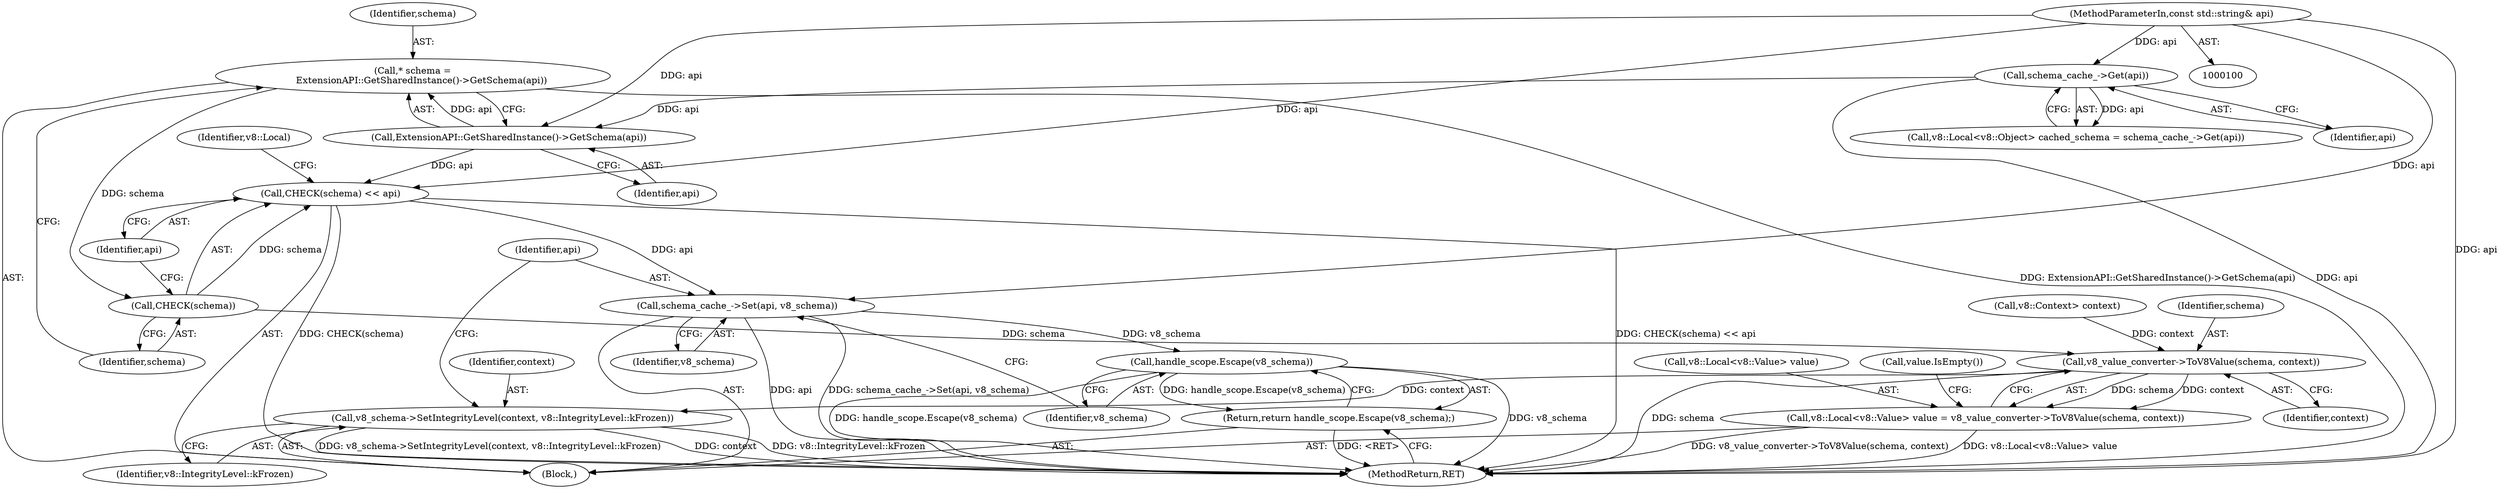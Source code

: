 digraph "0_Chrome_5fb2548448bd1b76a59d941b729d7a7f90d53bc8@pointer" {
"1000137" [label="(Call,* schema =\n      ExtensionAPI::GetSharedInstance()->GetSchema(api))"];
"1000139" [label="(Call,ExtensionAPI::GetSharedInstance()->GetSchema(api))"];
"1000114" [label="(Call,schema_cache_->Get(api))"];
"1000101" [label="(MethodParameterIn,const std::string& api)"];
"1000142" [label="(Call,CHECK(schema))"];
"1000141" [label="(Call,CHECK(schema) << api)"];
"1000161" [label="(Call,schema_cache_->Set(api, v8_schema))"];
"1000165" [label="(Call,handle_scope.Escape(v8_schema))"];
"1000164" [label="(Return,return handle_scope.Escape(v8_schema);)"];
"1000152" [label="(Call,v8_value_converter->ToV8Value(schema, context))"];
"1000146" [label="(Call,v8::Local<v8::Value> value = v8_value_converter->ToV8Value(schema, context))"];
"1000158" [label="(Call,v8_schema->SetIntegrityLevel(context, v8::IntegrityLevel::kFrozen))"];
"1000146" [label="(Call,v8::Local<v8::Value> value = v8_value_converter->ToV8Value(schema, context))"];
"1000154" [label="(Identifier,context)"];
"1000139" [label="(Call,ExtensionAPI::GetSharedInstance()->GetSchema(api))"];
"1000115" [label="(Identifier,api)"];
"1000138" [label="(Identifier,schema)"];
"1000114" [label="(Call,schema_cache_->Get(api))"];
"1000137" [label="(Call,* schema =\n      ExtensionAPI::GetSharedInstance()->GetSchema(api))"];
"1000141" [label="(Call,CHECK(schema) << api)"];
"1000163" [label="(Identifier,v8_schema)"];
"1000162" [label="(Identifier,api)"];
"1000157" [label="(Call,value.IsEmpty())"];
"1000148" [label="(Identifier,v8::Local)"];
"1000166" [label="(Identifier,v8_schema)"];
"1000160" [label="(Identifier,v8::IntegrityLevel::kFrozen)"];
"1000144" [label="(Identifier,api)"];
"1000152" [label="(Call,v8_value_converter->ToV8Value(schema, context))"];
"1000153" [label="(Identifier,schema)"];
"1000167" [label="(MethodReturn,RET)"];
"1000130" [label="(Call,v8::Context> context)"];
"1000164" [label="(Return,return handle_scope.Escape(v8_schema);)"];
"1000147" [label="(Call,v8::Local<v8::Value> value)"];
"1000142" [label="(Call,CHECK(schema))"];
"1000102" [label="(Block,)"];
"1000158" [label="(Call,v8_schema->SetIntegrityLevel(context, v8::IntegrityLevel::kFrozen))"];
"1000143" [label="(Identifier,schema)"];
"1000140" [label="(Identifier,api)"];
"1000165" [label="(Call,handle_scope.Escape(v8_schema))"];
"1000159" [label="(Identifier,context)"];
"1000101" [label="(MethodParameterIn,const std::string& api)"];
"1000108" [label="(Call,v8::Local<v8::Object> cached_schema = schema_cache_->Get(api))"];
"1000161" [label="(Call,schema_cache_->Set(api, v8_schema))"];
"1000137" -> "1000102"  [label="AST: "];
"1000137" -> "1000139"  [label="CFG: "];
"1000138" -> "1000137"  [label="AST: "];
"1000139" -> "1000137"  [label="AST: "];
"1000143" -> "1000137"  [label="CFG: "];
"1000137" -> "1000167"  [label="DDG: ExtensionAPI::GetSharedInstance()->GetSchema(api)"];
"1000139" -> "1000137"  [label="DDG: api"];
"1000137" -> "1000142"  [label="DDG: schema"];
"1000139" -> "1000140"  [label="CFG: "];
"1000140" -> "1000139"  [label="AST: "];
"1000114" -> "1000139"  [label="DDG: api"];
"1000101" -> "1000139"  [label="DDG: api"];
"1000139" -> "1000141"  [label="DDG: api"];
"1000114" -> "1000108"  [label="AST: "];
"1000114" -> "1000115"  [label="CFG: "];
"1000115" -> "1000114"  [label="AST: "];
"1000108" -> "1000114"  [label="CFG: "];
"1000114" -> "1000167"  [label="DDG: api"];
"1000114" -> "1000108"  [label="DDG: api"];
"1000101" -> "1000114"  [label="DDG: api"];
"1000101" -> "1000100"  [label="AST: "];
"1000101" -> "1000167"  [label="DDG: api"];
"1000101" -> "1000141"  [label="DDG: api"];
"1000101" -> "1000161"  [label="DDG: api"];
"1000142" -> "1000141"  [label="AST: "];
"1000142" -> "1000143"  [label="CFG: "];
"1000143" -> "1000142"  [label="AST: "];
"1000144" -> "1000142"  [label="CFG: "];
"1000142" -> "1000141"  [label="DDG: schema"];
"1000142" -> "1000152"  [label="DDG: schema"];
"1000141" -> "1000102"  [label="AST: "];
"1000141" -> "1000144"  [label="CFG: "];
"1000144" -> "1000141"  [label="AST: "];
"1000148" -> "1000141"  [label="CFG: "];
"1000141" -> "1000167"  [label="DDG: CHECK(schema)"];
"1000141" -> "1000167"  [label="DDG: CHECK(schema) << api"];
"1000141" -> "1000161"  [label="DDG: api"];
"1000161" -> "1000102"  [label="AST: "];
"1000161" -> "1000163"  [label="CFG: "];
"1000162" -> "1000161"  [label="AST: "];
"1000163" -> "1000161"  [label="AST: "];
"1000166" -> "1000161"  [label="CFG: "];
"1000161" -> "1000167"  [label="DDG: api"];
"1000161" -> "1000167"  [label="DDG: schema_cache_->Set(api, v8_schema)"];
"1000161" -> "1000165"  [label="DDG: v8_schema"];
"1000165" -> "1000164"  [label="AST: "];
"1000165" -> "1000166"  [label="CFG: "];
"1000166" -> "1000165"  [label="AST: "];
"1000164" -> "1000165"  [label="CFG: "];
"1000165" -> "1000167"  [label="DDG: v8_schema"];
"1000165" -> "1000167"  [label="DDG: handle_scope.Escape(v8_schema)"];
"1000165" -> "1000164"  [label="DDG: handle_scope.Escape(v8_schema)"];
"1000164" -> "1000102"  [label="AST: "];
"1000167" -> "1000164"  [label="CFG: "];
"1000164" -> "1000167"  [label="DDG: <RET>"];
"1000152" -> "1000146"  [label="AST: "];
"1000152" -> "1000154"  [label="CFG: "];
"1000153" -> "1000152"  [label="AST: "];
"1000154" -> "1000152"  [label="AST: "];
"1000146" -> "1000152"  [label="CFG: "];
"1000152" -> "1000167"  [label="DDG: schema"];
"1000152" -> "1000146"  [label="DDG: schema"];
"1000152" -> "1000146"  [label="DDG: context"];
"1000130" -> "1000152"  [label="DDG: context"];
"1000152" -> "1000158"  [label="DDG: context"];
"1000146" -> "1000102"  [label="AST: "];
"1000147" -> "1000146"  [label="AST: "];
"1000157" -> "1000146"  [label="CFG: "];
"1000146" -> "1000167"  [label="DDG: v8_value_converter->ToV8Value(schema, context)"];
"1000146" -> "1000167"  [label="DDG: v8::Local<v8::Value> value"];
"1000158" -> "1000102"  [label="AST: "];
"1000158" -> "1000160"  [label="CFG: "];
"1000159" -> "1000158"  [label="AST: "];
"1000160" -> "1000158"  [label="AST: "];
"1000162" -> "1000158"  [label="CFG: "];
"1000158" -> "1000167"  [label="DDG: context"];
"1000158" -> "1000167"  [label="DDG: v8::IntegrityLevel::kFrozen"];
"1000158" -> "1000167"  [label="DDG: v8_schema->SetIntegrityLevel(context, v8::IntegrityLevel::kFrozen)"];
}
